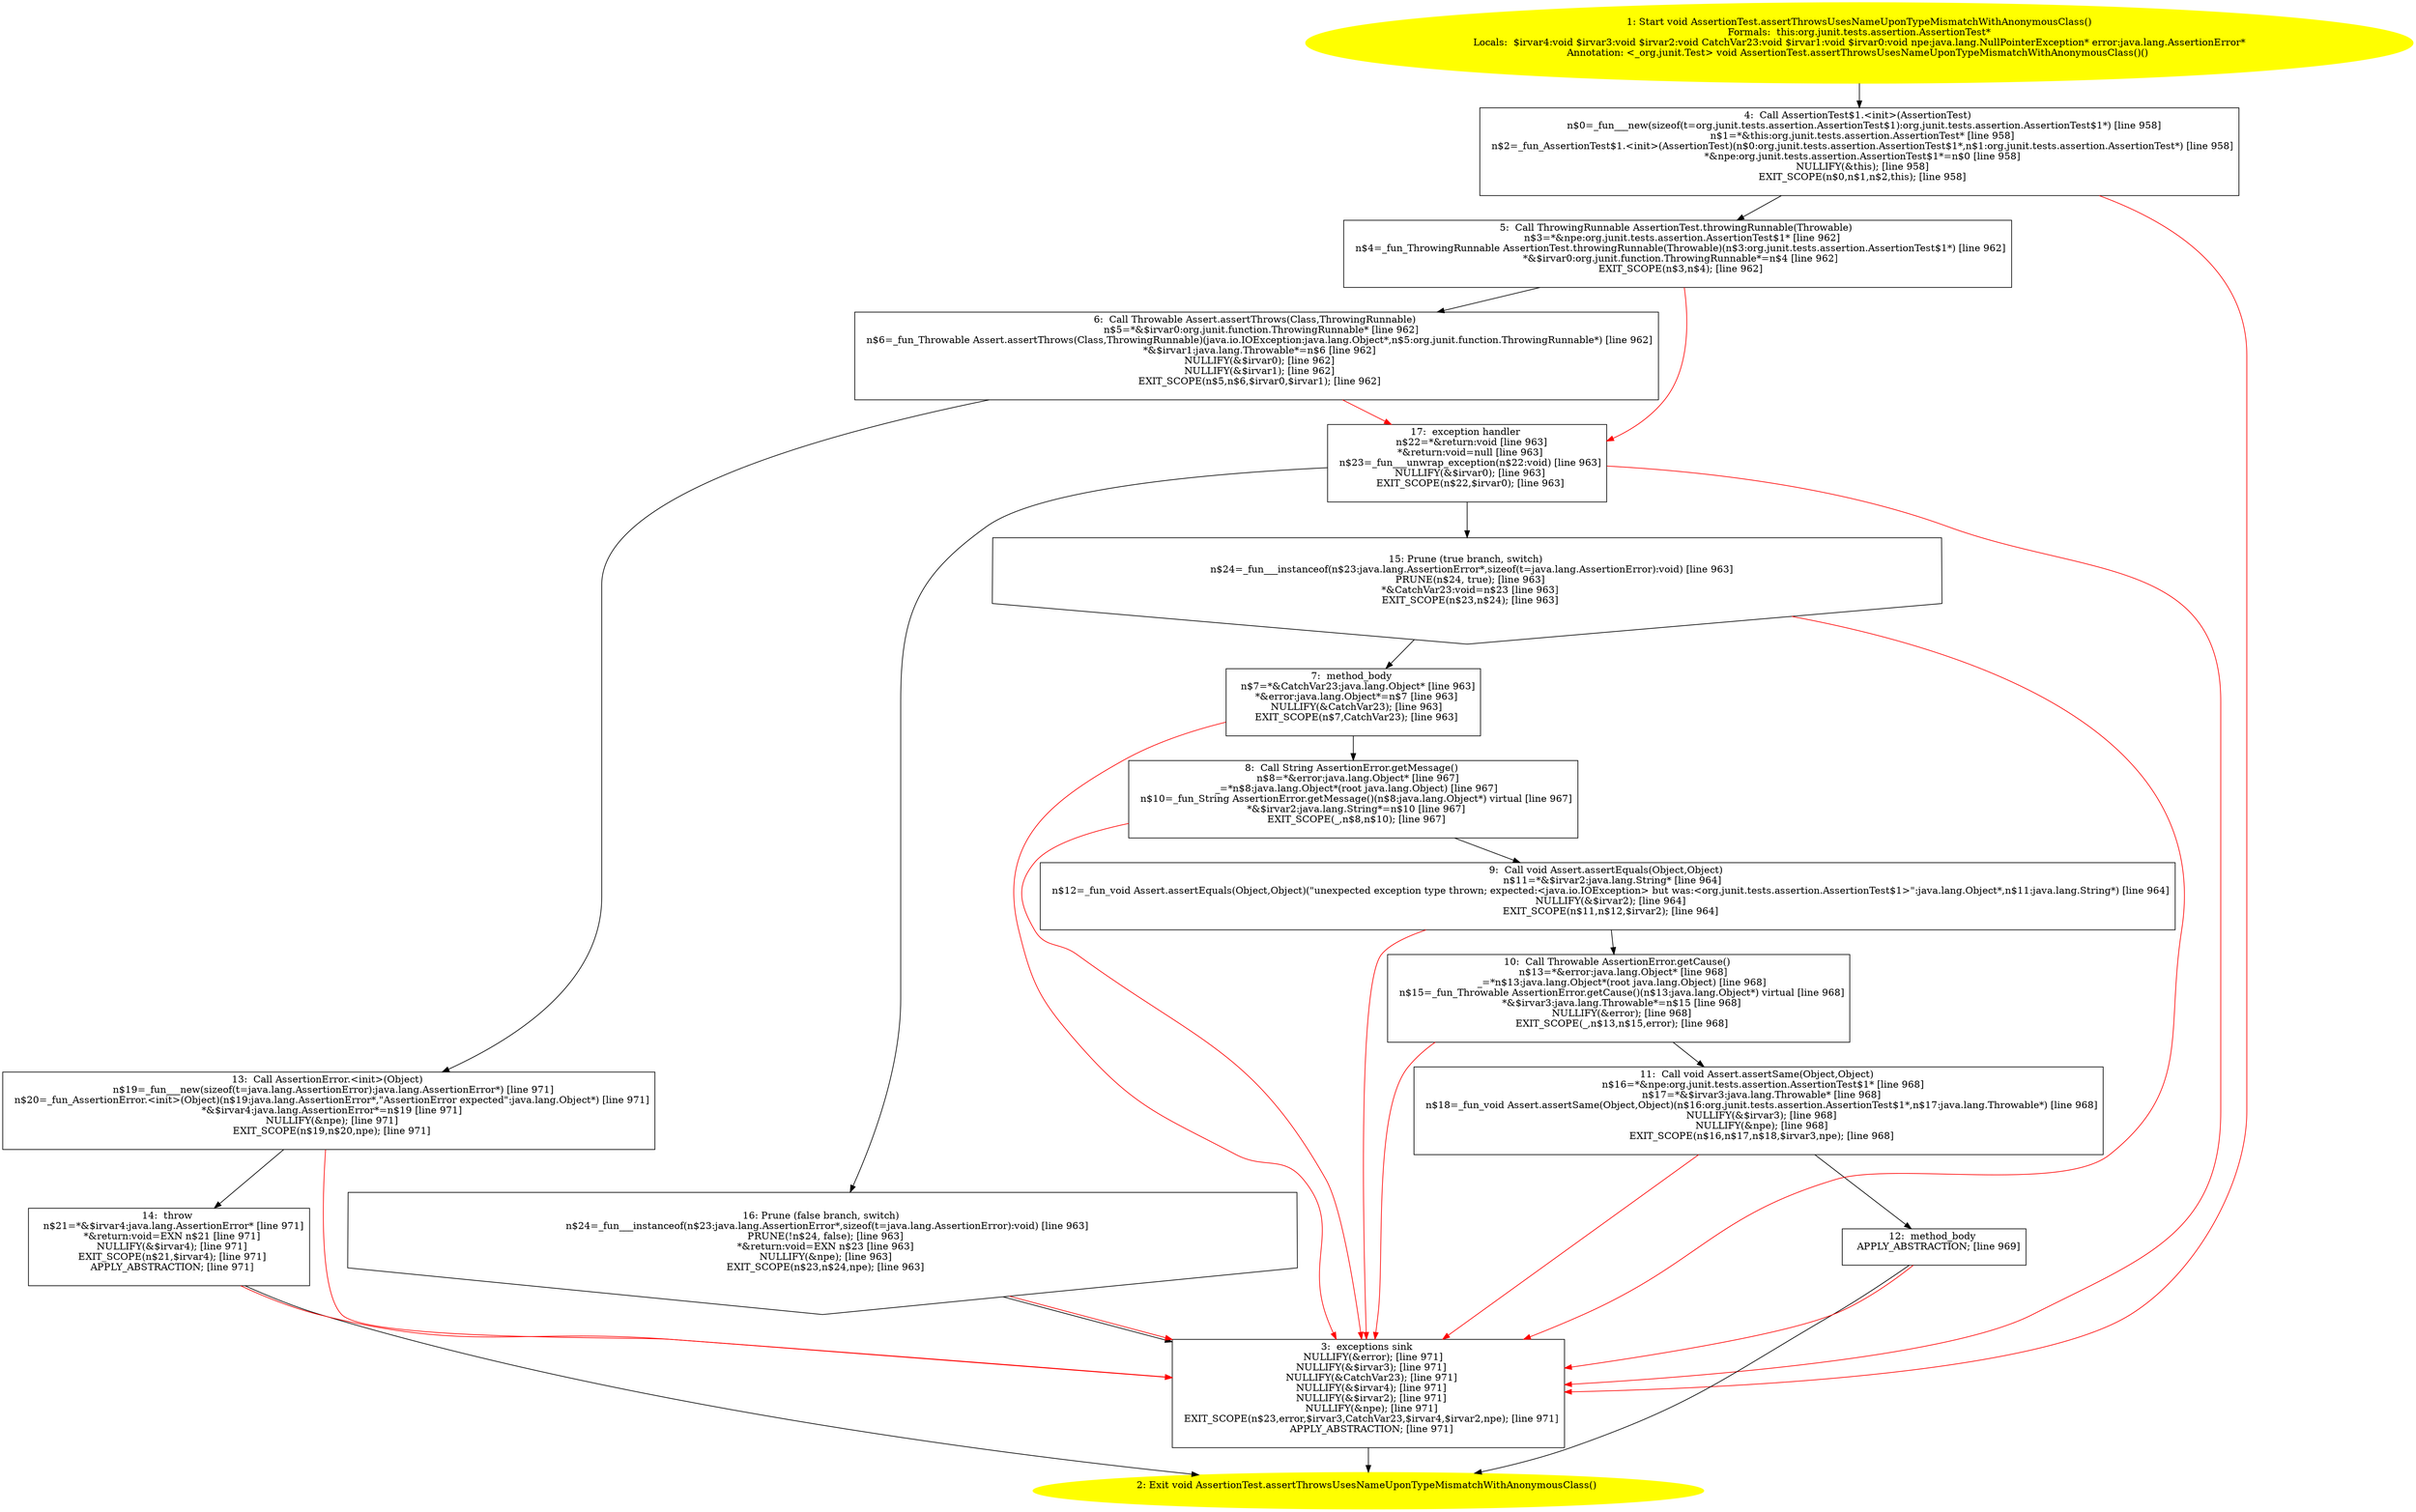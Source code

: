 /* @generated */
digraph cfg {
"org.junit.tests.assertion.AssertionTest.assertThrowsUsesNameUponTypeMismatchWithAnonymousClass():voi.2bc4064926cc12718fe5121546fa2f6a_1" [label="1: Start void AssertionTest.assertThrowsUsesNameUponTypeMismatchWithAnonymousClass()\nFormals:  this:org.junit.tests.assertion.AssertionTest*\nLocals:  $irvar4:void $irvar3:void $irvar2:void CatchVar23:void $irvar1:void $irvar0:void npe:java.lang.NullPointerException* error:java.lang.AssertionError*\nAnnotation: <_org.junit.Test> void AssertionTest.assertThrowsUsesNameUponTypeMismatchWithAnonymousClass()() \n  " color=yellow style=filled]
	

	 "org.junit.tests.assertion.AssertionTest.assertThrowsUsesNameUponTypeMismatchWithAnonymousClass():voi.2bc4064926cc12718fe5121546fa2f6a_1" -> "org.junit.tests.assertion.AssertionTest.assertThrowsUsesNameUponTypeMismatchWithAnonymousClass():voi.2bc4064926cc12718fe5121546fa2f6a_4" ;
"org.junit.tests.assertion.AssertionTest.assertThrowsUsesNameUponTypeMismatchWithAnonymousClass():voi.2bc4064926cc12718fe5121546fa2f6a_2" [label="2: Exit void AssertionTest.assertThrowsUsesNameUponTypeMismatchWithAnonymousClass() \n  " color=yellow style=filled]
	

"org.junit.tests.assertion.AssertionTest.assertThrowsUsesNameUponTypeMismatchWithAnonymousClass():voi.2bc4064926cc12718fe5121546fa2f6a_3" [label="3:  exceptions sink \n   NULLIFY(&error); [line 971]\n  NULLIFY(&$irvar3); [line 971]\n  NULLIFY(&CatchVar23); [line 971]\n  NULLIFY(&$irvar4); [line 971]\n  NULLIFY(&$irvar2); [line 971]\n  NULLIFY(&npe); [line 971]\n  EXIT_SCOPE(n$23,error,$irvar3,CatchVar23,$irvar4,$irvar2,npe); [line 971]\n  APPLY_ABSTRACTION; [line 971]\n " shape="box"]
	

	 "org.junit.tests.assertion.AssertionTest.assertThrowsUsesNameUponTypeMismatchWithAnonymousClass():voi.2bc4064926cc12718fe5121546fa2f6a_3" -> "org.junit.tests.assertion.AssertionTest.assertThrowsUsesNameUponTypeMismatchWithAnonymousClass():voi.2bc4064926cc12718fe5121546fa2f6a_2" ;
"org.junit.tests.assertion.AssertionTest.assertThrowsUsesNameUponTypeMismatchWithAnonymousClass():voi.2bc4064926cc12718fe5121546fa2f6a_4" [label="4:  Call AssertionTest$1.<init>(AssertionTest) \n   n$0=_fun___new(sizeof(t=org.junit.tests.assertion.AssertionTest$1):org.junit.tests.assertion.AssertionTest$1*) [line 958]\n  n$1=*&this:org.junit.tests.assertion.AssertionTest* [line 958]\n  n$2=_fun_AssertionTest$1.<init>(AssertionTest)(n$0:org.junit.tests.assertion.AssertionTest$1*,n$1:org.junit.tests.assertion.AssertionTest*) [line 958]\n  *&npe:org.junit.tests.assertion.AssertionTest$1*=n$0 [line 958]\n  NULLIFY(&this); [line 958]\n  EXIT_SCOPE(n$0,n$1,n$2,this); [line 958]\n " shape="box"]
	

	 "org.junit.tests.assertion.AssertionTest.assertThrowsUsesNameUponTypeMismatchWithAnonymousClass():voi.2bc4064926cc12718fe5121546fa2f6a_4" -> "org.junit.tests.assertion.AssertionTest.assertThrowsUsesNameUponTypeMismatchWithAnonymousClass():voi.2bc4064926cc12718fe5121546fa2f6a_5" ;
	 "org.junit.tests.assertion.AssertionTest.assertThrowsUsesNameUponTypeMismatchWithAnonymousClass():voi.2bc4064926cc12718fe5121546fa2f6a_4" -> "org.junit.tests.assertion.AssertionTest.assertThrowsUsesNameUponTypeMismatchWithAnonymousClass():voi.2bc4064926cc12718fe5121546fa2f6a_3" [color="red" ];
"org.junit.tests.assertion.AssertionTest.assertThrowsUsesNameUponTypeMismatchWithAnonymousClass():voi.2bc4064926cc12718fe5121546fa2f6a_5" [label="5:  Call ThrowingRunnable AssertionTest.throwingRunnable(Throwable) \n   n$3=*&npe:org.junit.tests.assertion.AssertionTest$1* [line 962]\n  n$4=_fun_ThrowingRunnable AssertionTest.throwingRunnable(Throwable)(n$3:org.junit.tests.assertion.AssertionTest$1*) [line 962]\n  *&$irvar0:org.junit.function.ThrowingRunnable*=n$4 [line 962]\n  EXIT_SCOPE(n$3,n$4); [line 962]\n " shape="box"]
	

	 "org.junit.tests.assertion.AssertionTest.assertThrowsUsesNameUponTypeMismatchWithAnonymousClass():voi.2bc4064926cc12718fe5121546fa2f6a_5" -> "org.junit.tests.assertion.AssertionTest.assertThrowsUsesNameUponTypeMismatchWithAnonymousClass():voi.2bc4064926cc12718fe5121546fa2f6a_6" ;
	 "org.junit.tests.assertion.AssertionTest.assertThrowsUsesNameUponTypeMismatchWithAnonymousClass():voi.2bc4064926cc12718fe5121546fa2f6a_5" -> "org.junit.tests.assertion.AssertionTest.assertThrowsUsesNameUponTypeMismatchWithAnonymousClass():voi.2bc4064926cc12718fe5121546fa2f6a_17" [color="red" ];
"org.junit.tests.assertion.AssertionTest.assertThrowsUsesNameUponTypeMismatchWithAnonymousClass():voi.2bc4064926cc12718fe5121546fa2f6a_6" [label="6:  Call Throwable Assert.assertThrows(Class,ThrowingRunnable) \n   n$5=*&$irvar0:org.junit.function.ThrowingRunnable* [line 962]\n  n$6=_fun_Throwable Assert.assertThrows(Class,ThrowingRunnable)(java.io.IOException:java.lang.Object*,n$5:org.junit.function.ThrowingRunnable*) [line 962]\n  *&$irvar1:java.lang.Throwable*=n$6 [line 962]\n  NULLIFY(&$irvar0); [line 962]\n  NULLIFY(&$irvar1); [line 962]\n  EXIT_SCOPE(n$5,n$6,$irvar0,$irvar1); [line 962]\n " shape="box"]
	

	 "org.junit.tests.assertion.AssertionTest.assertThrowsUsesNameUponTypeMismatchWithAnonymousClass():voi.2bc4064926cc12718fe5121546fa2f6a_6" -> "org.junit.tests.assertion.AssertionTest.assertThrowsUsesNameUponTypeMismatchWithAnonymousClass():voi.2bc4064926cc12718fe5121546fa2f6a_13" ;
	 "org.junit.tests.assertion.AssertionTest.assertThrowsUsesNameUponTypeMismatchWithAnonymousClass():voi.2bc4064926cc12718fe5121546fa2f6a_6" -> "org.junit.tests.assertion.AssertionTest.assertThrowsUsesNameUponTypeMismatchWithAnonymousClass():voi.2bc4064926cc12718fe5121546fa2f6a_17" [color="red" ];
"org.junit.tests.assertion.AssertionTest.assertThrowsUsesNameUponTypeMismatchWithAnonymousClass():voi.2bc4064926cc12718fe5121546fa2f6a_7" [label="7:  method_body \n   n$7=*&CatchVar23:java.lang.Object* [line 963]\n  *&error:java.lang.Object*=n$7 [line 963]\n  NULLIFY(&CatchVar23); [line 963]\n  EXIT_SCOPE(n$7,CatchVar23); [line 963]\n " shape="box"]
	

	 "org.junit.tests.assertion.AssertionTest.assertThrowsUsesNameUponTypeMismatchWithAnonymousClass():voi.2bc4064926cc12718fe5121546fa2f6a_7" -> "org.junit.tests.assertion.AssertionTest.assertThrowsUsesNameUponTypeMismatchWithAnonymousClass():voi.2bc4064926cc12718fe5121546fa2f6a_8" ;
	 "org.junit.tests.assertion.AssertionTest.assertThrowsUsesNameUponTypeMismatchWithAnonymousClass():voi.2bc4064926cc12718fe5121546fa2f6a_7" -> "org.junit.tests.assertion.AssertionTest.assertThrowsUsesNameUponTypeMismatchWithAnonymousClass():voi.2bc4064926cc12718fe5121546fa2f6a_3" [color="red" ];
"org.junit.tests.assertion.AssertionTest.assertThrowsUsesNameUponTypeMismatchWithAnonymousClass():voi.2bc4064926cc12718fe5121546fa2f6a_8" [label="8:  Call String AssertionError.getMessage() \n   n$8=*&error:java.lang.Object* [line 967]\n  _=*n$8:java.lang.Object*(root java.lang.Object) [line 967]\n  n$10=_fun_String AssertionError.getMessage()(n$8:java.lang.Object*) virtual [line 967]\n  *&$irvar2:java.lang.String*=n$10 [line 967]\n  EXIT_SCOPE(_,n$8,n$10); [line 967]\n " shape="box"]
	

	 "org.junit.tests.assertion.AssertionTest.assertThrowsUsesNameUponTypeMismatchWithAnonymousClass():voi.2bc4064926cc12718fe5121546fa2f6a_8" -> "org.junit.tests.assertion.AssertionTest.assertThrowsUsesNameUponTypeMismatchWithAnonymousClass():voi.2bc4064926cc12718fe5121546fa2f6a_9" ;
	 "org.junit.tests.assertion.AssertionTest.assertThrowsUsesNameUponTypeMismatchWithAnonymousClass():voi.2bc4064926cc12718fe5121546fa2f6a_8" -> "org.junit.tests.assertion.AssertionTest.assertThrowsUsesNameUponTypeMismatchWithAnonymousClass():voi.2bc4064926cc12718fe5121546fa2f6a_3" [color="red" ];
"org.junit.tests.assertion.AssertionTest.assertThrowsUsesNameUponTypeMismatchWithAnonymousClass():voi.2bc4064926cc12718fe5121546fa2f6a_9" [label="9:  Call void Assert.assertEquals(Object,Object) \n   n$11=*&$irvar2:java.lang.String* [line 964]\n  n$12=_fun_void Assert.assertEquals(Object,Object)(\"unexpected exception type thrown; expected:<java.io.IOException> but was:<org.junit.tests.assertion.AssertionTest$1>\":java.lang.Object*,n$11:java.lang.String*) [line 964]\n  NULLIFY(&$irvar2); [line 964]\n  EXIT_SCOPE(n$11,n$12,$irvar2); [line 964]\n " shape="box"]
	

	 "org.junit.tests.assertion.AssertionTest.assertThrowsUsesNameUponTypeMismatchWithAnonymousClass():voi.2bc4064926cc12718fe5121546fa2f6a_9" -> "org.junit.tests.assertion.AssertionTest.assertThrowsUsesNameUponTypeMismatchWithAnonymousClass():voi.2bc4064926cc12718fe5121546fa2f6a_10" ;
	 "org.junit.tests.assertion.AssertionTest.assertThrowsUsesNameUponTypeMismatchWithAnonymousClass():voi.2bc4064926cc12718fe5121546fa2f6a_9" -> "org.junit.tests.assertion.AssertionTest.assertThrowsUsesNameUponTypeMismatchWithAnonymousClass():voi.2bc4064926cc12718fe5121546fa2f6a_3" [color="red" ];
"org.junit.tests.assertion.AssertionTest.assertThrowsUsesNameUponTypeMismatchWithAnonymousClass():voi.2bc4064926cc12718fe5121546fa2f6a_10" [label="10:  Call Throwable AssertionError.getCause() \n   n$13=*&error:java.lang.Object* [line 968]\n  _=*n$13:java.lang.Object*(root java.lang.Object) [line 968]\n  n$15=_fun_Throwable AssertionError.getCause()(n$13:java.lang.Object*) virtual [line 968]\n  *&$irvar3:java.lang.Throwable*=n$15 [line 968]\n  NULLIFY(&error); [line 968]\n  EXIT_SCOPE(_,n$13,n$15,error); [line 968]\n " shape="box"]
	

	 "org.junit.tests.assertion.AssertionTest.assertThrowsUsesNameUponTypeMismatchWithAnonymousClass():voi.2bc4064926cc12718fe5121546fa2f6a_10" -> "org.junit.tests.assertion.AssertionTest.assertThrowsUsesNameUponTypeMismatchWithAnonymousClass():voi.2bc4064926cc12718fe5121546fa2f6a_11" ;
	 "org.junit.tests.assertion.AssertionTest.assertThrowsUsesNameUponTypeMismatchWithAnonymousClass():voi.2bc4064926cc12718fe5121546fa2f6a_10" -> "org.junit.tests.assertion.AssertionTest.assertThrowsUsesNameUponTypeMismatchWithAnonymousClass():voi.2bc4064926cc12718fe5121546fa2f6a_3" [color="red" ];
"org.junit.tests.assertion.AssertionTest.assertThrowsUsesNameUponTypeMismatchWithAnonymousClass():voi.2bc4064926cc12718fe5121546fa2f6a_11" [label="11:  Call void Assert.assertSame(Object,Object) \n   n$16=*&npe:org.junit.tests.assertion.AssertionTest$1* [line 968]\n  n$17=*&$irvar3:java.lang.Throwable* [line 968]\n  n$18=_fun_void Assert.assertSame(Object,Object)(n$16:org.junit.tests.assertion.AssertionTest$1*,n$17:java.lang.Throwable*) [line 968]\n  NULLIFY(&$irvar3); [line 968]\n  NULLIFY(&npe); [line 968]\n  EXIT_SCOPE(n$16,n$17,n$18,$irvar3,npe); [line 968]\n " shape="box"]
	

	 "org.junit.tests.assertion.AssertionTest.assertThrowsUsesNameUponTypeMismatchWithAnonymousClass():voi.2bc4064926cc12718fe5121546fa2f6a_11" -> "org.junit.tests.assertion.AssertionTest.assertThrowsUsesNameUponTypeMismatchWithAnonymousClass():voi.2bc4064926cc12718fe5121546fa2f6a_12" ;
	 "org.junit.tests.assertion.AssertionTest.assertThrowsUsesNameUponTypeMismatchWithAnonymousClass():voi.2bc4064926cc12718fe5121546fa2f6a_11" -> "org.junit.tests.assertion.AssertionTest.assertThrowsUsesNameUponTypeMismatchWithAnonymousClass():voi.2bc4064926cc12718fe5121546fa2f6a_3" [color="red" ];
"org.junit.tests.assertion.AssertionTest.assertThrowsUsesNameUponTypeMismatchWithAnonymousClass():voi.2bc4064926cc12718fe5121546fa2f6a_12" [label="12:  method_body \n   APPLY_ABSTRACTION; [line 969]\n " shape="box"]
	

	 "org.junit.tests.assertion.AssertionTest.assertThrowsUsesNameUponTypeMismatchWithAnonymousClass():voi.2bc4064926cc12718fe5121546fa2f6a_12" -> "org.junit.tests.assertion.AssertionTest.assertThrowsUsesNameUponTypeMismatchWithAnonymousClass():voi.2bc4064926cc12718fe5121546fa2f6a_2" ;
	 "org.junit.tests.assertion.AssertionTest.assertThrowsUsesNameUponTypeMismatchWithAnonymousClass():voi.2bc4064926cc12718fe5121546fa2f6a_12" -> "org.junit.tests.assertion.AssertionTest.assertThrowsUsesNameUponTypeMismatchWithAnonymousClass():voi.2bc4064926cc12718fe5121546fa2f6a_3" [color="red" ];
"org.junit.tests.assertion.AssertionTest.assertThrowsUsesNameUponTypeMismatchWithAnonymousClass():voi.2bc4064926cc12718fe5121546fa2f6a_13" [label="13:  Call AssertionError.<init>(Object) \n   n$19=_fun___new(sizeof(t=java.lang.AssertionError):java.lang.AssertionError*) [line 971]\n  n$20=_fun_AssertionError.<init>(Object)(n$19:java.lang.AssertionError*,\"AssertionError expected\":java.lang.Object*) [line 971]\n  *&$irvar4:java.lang.AssertionError*=n$19 [line 971]\n  NULLIFY(&npe); [line 971]\n  EXIT_SCOPE(n$19,n$20,npe); [line 971]\n " shape="box"]
	

	 "org.junit.tests.assertion.AssertionTest.assertThrowsUsesNameUponTypeMismatchWithAnonymousClass():voi.2bc4064926cc12718fe5121546fa2f6a_13" -> "org.junit.tests.assertion.AssertionTest.assertThrowsUsesNameUponTypeMismatchWithAnonymousClass():voi.2bc4064926cc12718fe5121546fa2f6a_14" ;
	 "org.junit.tests.assertion.AssertionTest.assertThrowsUsesNameUponTypeMismatchWithAnonymousClass():voi.2bc4064926cc12718fe5121546fa2f6a_13" -> "org.junit.tests.assertion.AssertionTest.assertThrowsUsesNameUponTypeMismatchWithAnonymousClass():voi.2bc4064926cc12718fe5121546fa2f6a_3" [color="red" ];
"org.junit.tests.assertion.AssertionTest.assertThrowsUsesNameUponTypeMismatchWithAnonymousClass():voi.2bc4064926cc12718fe5121546fa2f6a_14" [label="14:  throw \n   n$21=*&$irvar4:java.lang.AssertionError* [line 971]\n  *&return:void=EXN n$21 [line 971]\n  NULLIFY(&$irvar4); [line 971]\n  EXIT_SCOPE(n$21,$irvar4); [line 971]\n  APPLY_ABSTRACTION; [line 971]\n " shape="box"]
	

	 "org.junit.tests.assertion.AssertionTest.assertThrowsUsesNameUponTypeMismatchWithAnonymousClass():voi.2bc4064926cc12718fe5121546fa2f6a_14" -> "org.junit.tests.assertion.AssertionTest.assertThrowsUsesNameUponTypeMismatchWithAnonymousClass():voi.2bc4064926cc12718fe5121546fa2f6a_2" ;
	 "org.junit.tests.assertion.AssertionTest.assertThrowsUsesNameUponTypeMismatchWithAnonymousClass():voi.2bc4064926cc12718fe5121546fa2f6a_14" -> "org.junit.tests.assertion.AssertionTest.assertThrowsUsesNameUponTypeMismatchWithAnonymousClass():voi.2bc4064926cc12718fe5121546fa2f6a_3" [color="red" ];
"org.junit.tests.assertion.AssertionTest.assertThrowsUsesNameUponTypeMismatchWithAnonymousClass():voi.2bc4064926cc12718fe5121546fa2f6a_15" [label="15: Prune (true branch, switch) \n   n$24=_fun___instanceof(n$23:java.lang.AssertionError*,sizeof(t=java.lang.AssertionError):void) [line 963]\n  PRUNE(n$24, true); [line 963]\n  *&CatchVar23:void=n$23 [line 963]\n  EXIT_SCOPE(n$23,n$24); [line 963]\n " shape="invhouse"]
	

	 "org.junit.tests.assertion.AssertionTest.assertThrowsUsesNameUponTypeMismatchWithAnonymousClass():voi.2bc4064926cc12718fe5121546fa2f6a_15" -> "org.junit.tests.assertion.AssertionTest.assertThrowsUsesNameUponTypeMismatchWithAnonymousClass():voi.2bc4064926cc12718fe5121546fa2f6a_7" ;
	 "org.junit.tests.assertion.AssertionTest.assertThrowsUsesNameUponTypeMismatchWithAnonymousClass():voi.2bc4064926cc12718fe5121546fa2f6a_15" -> "org.junit.tests.assertion.AssertionTest.assertThrowsUsesNameUponTypeMismatchWithAnonymousClass():voi.2bc4064926cc12718fe5121546fa2f6a_3" [color="red" ];
"org.junit.tests.assertion.AssertionTest.assertThrowsUsesNameUponTypeMismatchWithAnonymousClass():voi.2bc4064926cc12718fe5121546fa2f6a_16" [label="16: Prune (false branch, switch) \n   n$24=_fun___instanceof(n$23:java.lang.AssertionError*,sizeof(t=java.lang.AssertionError):void) [line 963]\n  PRUNE(!n$24, false); [line 963]\n  *&return:void=EXN n$23 [line 963]\n  NULLIFY(&npe); [line 963]\n  EXIT_SCOPE(n$23,n$24,npe); [line 963]\n " shape="invhouse"]
	

	 "org.junit.tests.assertion.AssertionTest.assertThrowsUsesNameUponTypeMismatchWithAnonymousClass():voi.2bc4064926cc12718fe5121546fa2f6a_16" -> "org.junit.tests.assertion.AssertionTest.assertThrowsUsesNameUponTypeMismatchWithAnonymousClass():voi.2bc4064926cc12718fe5121546fa2f6a_3" ;
	 "org.junit.tests.assertion.AssertionTest.assertThrowsUsesNameUponTypeMismatchWithAnonymousClass():voi.2bc4064926cc12718fe5121546fa2f6a_16" -> "org.junit.tests.assertion.AssertionTest.assertThrowsUsesNameUponTypeMismatchWithAnonymousClass():voi.2bc4064926cc12718fe5121546fa2f6a_3" [color="red" ];
"org.junit.tests.assertion.AssertionTest.assertThrowsUsesNameUponTypeMismatchWithAnonymousClass():voi.2bc4064926cc12718fe5121546fa2f6a_17" [label="17:  exception handler \n   n$22=*&return:void [line 963]\n  *&return:void=null [line 963]\n  n$23=_fun___unwrap_exception(n$22:void) [line 963]\n  NULLIFY(&$irvar0); [line 963]\n  EXIT_SCOPE(n$22,$irvar0); [line 963]\n " shape="box"]
	

	 "org.junit.tests.assertion.AssertionTest.assertThrowsUsesNameUponTypeMismatchWithAnonymousClass():voi.2bc4064926cc12718fe5121546fa2f6a_17" -> "org.junit.tests.assertion.AssertionTest.assertThrowsUsesNameUponTypeMismatchWithAnonymousClass():voi.2bc4064926cc12718fe5121546fa2f6a_15" ;
	 "org.junit.tests.assertion.AssertionTest.assertThrowsUsesNameUponTypeMismatchWithAnonymousClass():voi.2bc4064926cc12718fe5121546fa2f6a_17" -> "org.junit.tests.assertion.AssertionTest.assertThrowsUsesNameUponTypeMismatchWithAnonymousClass():voi.2bc4064926cc12718fe5121546fa2f6a_16" ;
	 "org.junit.tests.assertion.AssertionTest.assertThrowsUsesNameUponTypeMismatchWithAnonymousClass():voi.2bc4064926cc12718fe5121546fa2f6a_17" -> "org.junit.tests.assertion.AssertionTest.assertThrowsUsesNameUponTypeMismatchWithAnonymousClass():voi.2bc4064926cc12718fe5121546fa2f6a_3" [color="red" ];
}
